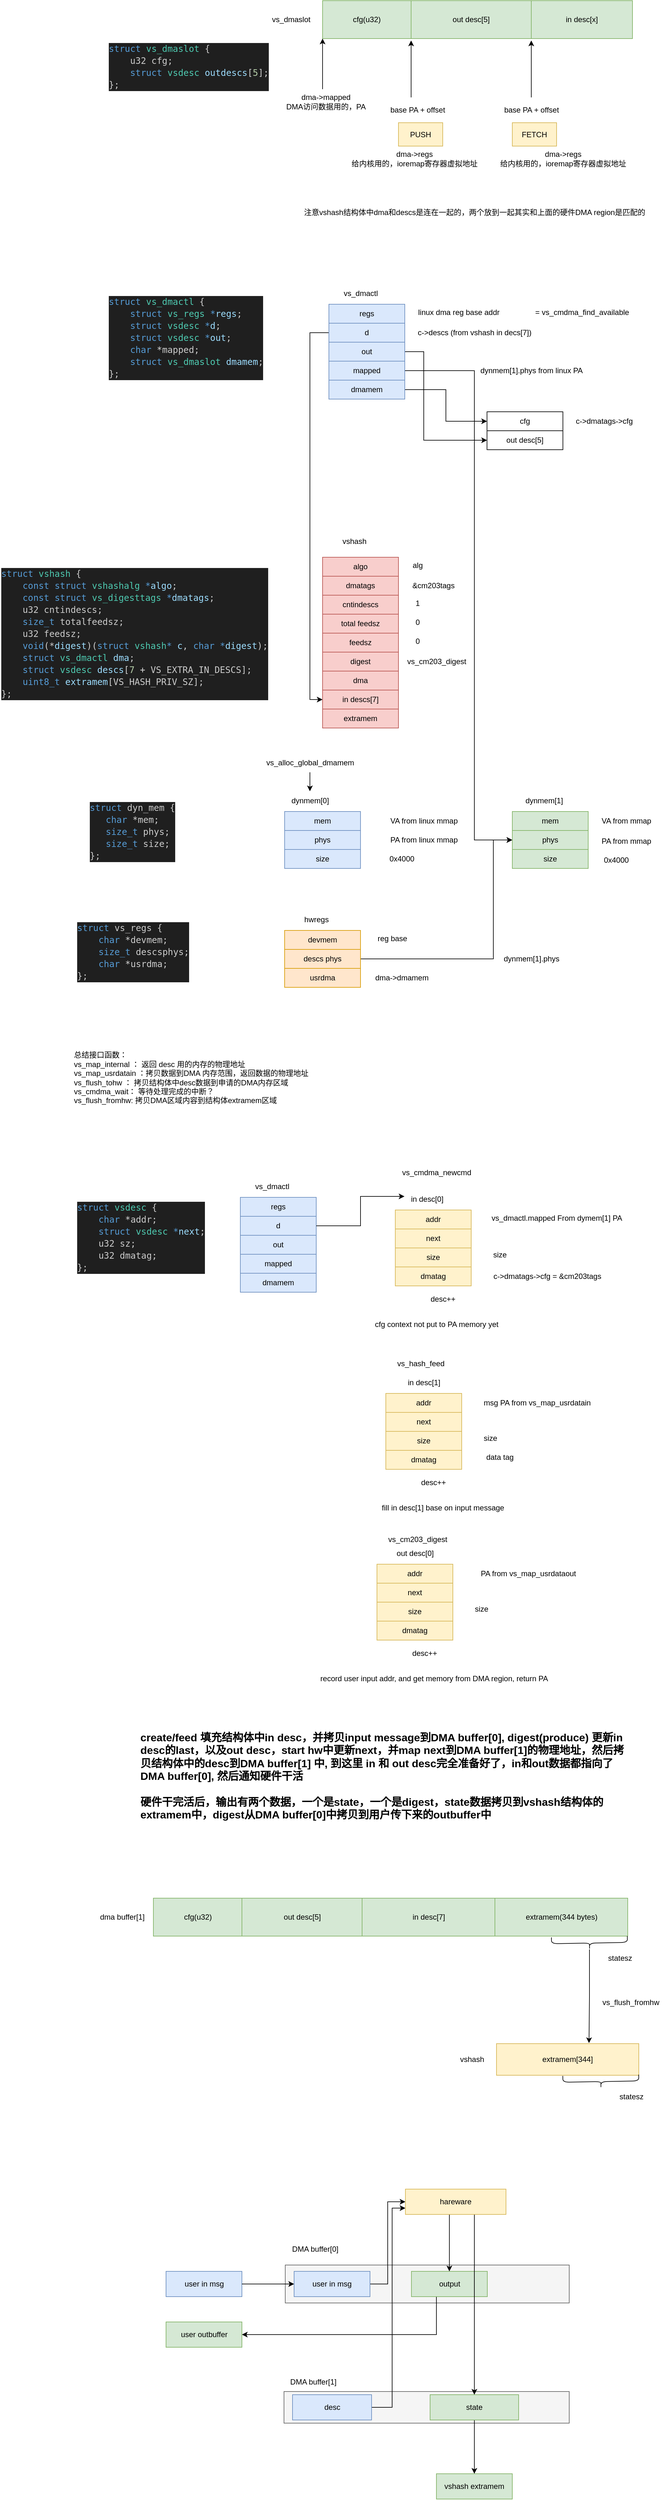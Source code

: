 <mxfile version="24.7.17" pages="2">
  <diagram name="Page-1" id="1T8nS3-H_Zj8YaDaIl3L">
    <mxGraphModel dx="2049" dy="661" grid="1" gridSize="10" guides="1" tooltips="1" connect="1" arrows="1" fold="1" page="1" pageScale="1" pageWidth="850" pageHeight="1100" math="0" shadow="0">
      <root>
        <mxCell id="0" />
        <mxCell id="1" parent="0" />
        <mxCell id="O9-vtD-8rxhe8wtmSDLd-1" value="cfg(u32)" style="rounded=0;whiteSpace=wrap;html=1;fillColor=#d5e8d4;strokeColor=#82b366;" vertex="1" parent="1">
          <mxGeometry x="220" y="260" width="140" height="60" as="geometry" />
        </mxCell>
        <mxCell id="O9-vtD-8rxhe8wtmSDLd-2" value="out desc[5]" style="rounded=0;whiteSpace=wrap;html=1;fillColor=#d5e8d4;strokeColor=#82b366;" vertex="1" parent="1">
          <mxGeometry x="360" y="260" width="190" height="60" as="geometry" />
        </mxCell>
        <mxCell id="O9-vtD-8rxhe8wtmSDLd-3" value="in desc[x]" style="rounded=0;whiteSpace=wrap;html=1;fillColor=#d5e8d4;strokeColor=#82b366;" vertex="1" parent="1">
          <mxGeometry x="550" y="260" width="160" height="60" as="geometry" />
        </mxCell>
        <mxCell id="O9-vtD-8rxhe8wtmSDLd-4" value="&lt;div style=&quot;color: #cccccc;background-color: #1f1f1f;font-family: &#39;Droid Sans Mono&#39;, &#39;monospace&#39;, monospace;font-weight: normal;font-size: 14px;line-height: 19px;white-space: pre;&quot;&gt;&lt;div&gt;&lt;span style=&quot;color: #569cd6;&quot;&gt;struct&lt;/span&gt;&lt;span style=&quot;color: #cccccc;&quot;&gt; &lt;/span&gt;&lt;span style=&quot;color: #4ec9b0;&quot;&gt;vs_dmaslot&lt;/span&gt;&lt;span style=&quot;color: #cccccc;&quot;&gt; {&lt;/span&gt;&lt;/div&gt;&lt;div&gt;&lt;span style=&quot;color: #cccccc;&quot;&gt;    u32 cfg;&lt;/span&gt;&lt;/div&gt;&lt;div&gt;&lt;span style=&quot;color: #cccccc;&quot;&gt;    &lt;/span&gt;&lt;span style=&quot;color: #569cd6;&quot;&gt;struct&lt;/span&gt;&lt;span style=&quot;color: #cccccc;&quot;&gt; &lt;/span&gt;&lt;span style=&quot;color: #4ec9b0;&quot;&gt;vsdesc&lt;/span&gt;&lt;span style=&quot;color: #cccccc;&quot;&gt; &lt;/span&gt;&lt;span style=&quot;color: #9cdcfe;&quot;&gt;outdescs&lt;/span&gt;&lt;span style=&quot;color: #cccccc;&quot;&gt;[&lt;/span&gt;&lt;span style=&quot;color: #b5cea8;&quot;&gt;5&lt;/span&gt;&lt;span style=&quot;color: #cccccc;&quot;&gt;];&lt;/span&gt;&lt;/div&gt;&lt;div&gt;&lt;span style=&quot;color: #cccccc;&quot;&gt;};&lt;/span&gt;&lt;/div&gt;&lt;/div&gt;" style="text;whiteSpace=wrap;html=1;" vertex="1" parent="1">
          <mxGeometry x="-120" y="320" width="290" height="100" as="geometry" />
        </mxCell>
        <mxCell id="O9-vtD-8rxhe8wtmSDLd-5" value="vs_dmaslot" style="text;html=1;align=center;verticalAlign=middle;resizable=0;points=[];autosize=1;strokeColor=none;fillColor=none;" vertex="1" parent="1">
          <mxGeometry x="130" y="275" width="80" height="30" as="geometry" />
        </mxCell>
        <mxCell id="O9-vtD-8rxhe8wtmSDLd-6" value="" style="endArrow=classic;html=1;rounded=0;entryX=0;entryY=1;entryDx=0;entryDy=0;" edge="1" parent="1" target="O9-vtD-8rxhe8wtmSDLd-1">
          <mxGeometry width="50" height="50" relative="1" as="geometry">
            <mxPoint x="220" y="400" as="sourcePoint" />
            <mxPoint x="270" y="390" as="targetPoint" />
          </mxGeometry>
        </mxCell>
        <mxCell id="O9-vtD-8rxhe8wtmSDLd-7" value="dma-&amp;gt;mapped&lt;div&gt;DMA访问数据用的，PA&lt;/div&gt;" style="text;html=1;align=center;verticalAlign=middle;resizable=0;points=[];autosize=1;strokeColor=none;fillColor=none;" vertex="1" parent="1">
          <mxGeometry x="150" y="400" width="150" height="40" as="geometry" />
        </mxCell>
        <mxCell id="O9-vtD-8rxhe8wtmSDLd-8" value="" style="endArrow=classic;html=1;rounded=0;entryX=0;entryY=1;entryDx=0;entryDy=0;" edge="1" parent="1">
          <mxGeometry width="50" height="50" relative="1" as="geometry">
            <mxPoint x="360" y="413" as="sourcePoint" />
            <mxPoint x="360" y="323" as="targetPoint" />
          </mxGeometry>
        </mxCell>
        <mxCell id="O9-vtD-8rxhe8wtmSDLd-9" value="" style="endArrow=classic;html=1;rounded=0;entryX=0;entryY=1;entryDx=0;entryDy=0;" edge="1" parent="1">
          <mxGeometry width="50" height="50" relative="1" as="geometry">
            <mxPoint x="550" y="413" as="sourcePoint" />
            <mxPoint x="550" y="323" as="targetPoint" />
          </mxGeometry>
        </mxCell>
        <mxCell id="O9-vtD-8rxhe8wtmSDLd-10" value="base PA + offset" style="text;html=1;align=center;verticalAlign=middle;resizable=0;points=[];autosize=1;strokeColor=none;fillColor=none;" vertex="1" parent="1">
          <mxGeometry x="315" y="418" width="110" height="30" as="geometry" />
        </mxCell>
        <mxCell id="O9-vtD-8rxhe8wtmSDLd-11" value="base PA + offset" style="text;html=1;align=center;verticalAlign=middle;resizable=0;points=[];autosize=1;strokeColor=none;fillColor=none;" vertex="1" parent="1">
          <mxGeometry x="495" y="418" width="110" height="30" as="geometry" />
        </mxCell>
        <mxCell id="O9-vtD-8rxhe8wtmSDLd-13" value="PUSH" style="rounded=0;whiteSpace=wrap;html=1;fillColor=#fff2cc;strokeColor=#d6b656;" vertex="1" parent="1">
          <mxGeometry x="340" y="453" width="70" height="37" as="geometry" />
        </mxCell>
        <mxCell id="O9-vtD-8rxhe8wtmSDLd-14" value="FETCH" style="rounded=0;whiteSpace=wrap;html=1;fillColor=#fff2cc;strokeColor=#d6b656;" vertex="1" parent="1">
          <mxGeometry x="520" y="453" width="70" height="37" as="geometry" />
        </mxCell>
        <mxCell id="O9-vtD-8rxhe8wtmSDLd-15" value="dma-&amp;gt;regs&lt;div&gt;给内核用的，ioremap寄存器虚拟地址&lt;/div&gt;" style="text;html=1;align=center;verticalAlign=middle;resizable=0;points=[];autosize=1;strokeColor=none;fillColor=none;" vertex="1" parent="1">
          <mxGeometry x="255" y="490" width="220" height="40" as="geometry" />
        </mxCell>
        <mxCell id="O9-vtD-8rxhe8wtmSDLd-18" value="dma-&amp;gt;regs&lt;div&gt;给内核用的，ioremap寄存器虚拟地址&lt;/div&gt;" style="text;html=1;align=center;verticalAlign=middle;resizable=0;points=[];autosize=1;strokeColor=none;fillColor=none;" vertex="1" parent="1">
          <mxGeometry x="490" y="490" width="220" height="40" as="geometry" />
        </mxCell>
        <mxCell id="O9-vtD-8rxhe8wtmSDLd-20" value="regs" style="rounded=0;whiteSpace=wrap;html=1;fillColor=#dae8fc;strokeColor=#6c8ebf;" vertex="1" parent="1">
          <mxGeometry x="230" y="740" width="120" height="30" as="geometry" />
        </mxCell>
        <mxCell id="O9-vtD-8rxhe8wtmSDLd-51" style="edgeStyle=orthogonalEdgeStyle;rounded=0;orthogonalLoop=1;jettySize=auto;html=1;entryX=0;entryY=0.5;entryDx=0;entryDy=0;" edge="1" parent="1" source="O9-vtD-8rxhe8wtmSDLd-21" target="O9-vtD-8rxhe8wtmSDLd-41">
          <mxGeometry relative="1" as="geometry">
            <Array as="points">
              <mxPoint x="200" y="785" />
              <mxPoint x="200" y="1365" />
            </Array>
          </mxGeometry>
        </mxCell>
        <mxCell id="O9-vtD-8rxhe8wtmSDLd-21" value="d" style="rounded=0;whiteSpace=wrap;html=1;fillColor=#dae8fc;strokeColor=#6c8ebf;" vertex="1" parent="1">
          <mxGeometry x="230" y="770" width="120" height="30" as="geometry" />
        </mxCell>
        <mxCell id="O9-vtD-8rxhe8wtmSDLd-52" style="edgeStyle=orthogonalEdgeStyle;rounded=0;orthogonalLoop=1;jettySize=auto;html=1;entryX=0;entryY=0.5;entryDx=0;entryDy=0;" edge="1" parent="1" source="O9-vtD-8rxhe8wtmSDLd-22" target="O9-vtD-8rxhe8wtmSDLd-26">
          <mxGeometry relative="1" as="geometry">
            <Array as="points">
              <mxPoint x="380" y="815" />
              <mxPoint x="380" y="955" />
            </Array>
          </mxGeometry>
        </mxCell>
        <mxCell id="O9-vtD-8rxhe8wtmSDLd-22" value="out" style="rounded=0;whiteSpace=wrap;html=1;fillColor=#dae8fc;strokeColor=#6c8ebf;" vertex="1" parent="1">
          <mxGeometry x="230" y="800" width="120" height="30" as="geometry" />
        </mxCell>
        <mxCell id="O9-vtD-8rxhe8wtmSDLd-84" style="edgeStyle=orthogonalEdgeStyle;rounded=0;orthogonalLoop=1;jettySize=auto;html=1;entryX=0;entryY=0.5;entryDx=0;entryDy=0;" edge="1" parent="1" source="O9-vtD-8rxhe8wtmSDLd-23" target="O9-vtD-8rxhe8wtmSDLd-66">
          <mxGeometry relative="1" as="geometry">
            <Array as="points">
              <mxPoint x="460" y="845" />
              <mxPoint x="460" y="1587" />
            </Array>
          </mxGeometry>
        </mxCell>
        <mxCell id="O9-vtD-8rxhe8wtmSDLd-23" value="mapped" style="rounded=0;whiteSpace=wrap;html=1;fillColor=#dae8fc;strokeColor=#6c8ebf;" vertex="1" parent="1">
          <mxGeometry x="230" y="830" width="120" height="30" as="geometry" />
        </mxCell>
        <mxCell id="O9-vtD-8rxhe8wtmSDLd-27" style="edgeStyle=orthogonalEdgeStyle;rounded=0;orthogonalLoop=1;jettySize=auto;html=1;entryX=0;entryY=0.5;entryDx=0;entryDy=0;" edge="1" parent="1" source="O9-vtD-8rxhe8wtmSDLd-24" target="O9-vtD-8rxhe8wtmSDLd-25">
          <mxGeometry relative="1" as="geometry" />
        </mxCell>
        <mxCell id="O9-vtD-8rxhe8wtmSDLd-24" value="&lt;span style=&quot;text-align: left;&quot;&gt;dmamem&lt;/span&gt;" style="rounded=0;whiteSpace=wrap;html=1;fillColor=#dae8fc;strokeColor=#6c8ebf;" vertex="1" parent="1">
          <mxGeometry x="230" y="860" width="120" height="30" as="geometry" />
        </mxCell>
        <mxCell id="O9-vtD-8rxhe8wtmSDLd-25" value="&lt;span style=&quot;text-align: left;&quot;&gt;cfg&lt;/span&gt;" style="rounded=0;whiteSpace=wrap;html=1;" vertex="1" parent="1">
          <mxGeometry x="480" y="910" width="120" height="30" as="geometry" />
        </mxCell>
        <mxCell id="O9-vtD-8rxhe8wtmSDLd-26" value="&lt;span style=&quot;text-align: left;&quot;&gt;out desc[5]&lt;/span&gt;" style="rounded=0;whiteSpace=wrap;html=1;" vertex="1" parent="1">
          <mxGeometry x="480" y="940" width="120" height="30" as="geometry" />
        </mxCell>
        <mxCell id="O9-vtD-8rxhe8wtmSDLd-28" value="&lt;div style=&quot;color: #cccccc;background-color: #1f1f1f;font-family: &#39;Droid Sans Mono&#39;, &#39;monospace&#39;, monospace;font-weight: normal;font-size: 14px;line-height: 19px;white-space: pre;&quot;&gt;&lt;div&gt;&lt;span style=&quot;color: #569cd6;&quot;&gt;struct&lt;/span&gt;&lt;span style=&quot;color: #cccccc;&quot;&gt; &lt;/span&gt;&lt;span style=&quot;color: #4ec9b0;&quot;&gt;vs_dmactl&lt;/span&gt;&lt;span style=&quot;color: #cccccc;&quot;&gt; {&lt;/span&gt;&lt;/div&gt;&lt;div&gt;&lt;span style=&quot;color: #cccccc;&quot;&gt;    &lt;/span&gt;&lt;span style=&quot;color: #569cd6;&quot;&gt;struct&lt;/span&gt;&lt;span style=&quot;color: #cccccc;&quot;&gt; &lt;/span&gt;&lt;span style=&quot;color: #4ec9b0;&quot;&gt;vs_regs&lt;/span&gt;&lt;span style=&quot;color: #cccccc;&quot;&gt; &lt;/span&gt;&lt;span style=&quot;color: #569cd6;&quot;&gt;*&lt;/span&gt;&lt;span style=&quot;color: #9cdcfe;&quot;&gt;regs&lt;/span&gt;&lt;span style=&quot;color: #cccccc;&quot;&gt;;&lt;/span&gt;&lt;/div&gt;&lt;div&gt;&lt;span style=&quot;color: #cccccc;&quot;&gt;    &lt;/span&gt;&lt;span style=&quot;color: #569cd6;&quot;&gt;struct&lt;/span&gt;&lt;span style=&quot;color: #cccccc;&quot;&gt; &lt;/span&gt;&lt;span style=&quot;color: #4ec9b0;&quot;&gt;vsdesc&lt;/span&gt;&lt;span style=&quot;color: #cccccc;&quot;&gt; &lt;/span&gt;&lt;span style=&quot;color: #569cd6;&quot;&gt;*&lt;/span&gt;&lt;span style=&quot;color: #9cdcfe;&quot;&gt;d&lt;/span&gt;&lt;span style=&quot;color: #cccccc;&quot;&gt;;&lt;/span&gt;&lt;/div&gt;&lt;div&gt;&lt;span style=&quot;color: #cccccc;&quot;&gt;    &lt;/span&gt;&lt;span style=&quot;color: #569cd6;&quot;&gt;struct&lt;/span&gt;&lt;span style=&quot;color: #cccccc;&quot;&gt; &lt;/span&gt;&lt;span style=&quot;color: #4ec9b0;&quot;&gt;vsdesc&lt;/span&gt;&lt;span style=&quot;color: #cccccc;&quot;&gt; &lt;/span&gt;&lt;span style=&quot;color: #569cd6;&quot;&gt;*&lt;/span&gt;&lt;span style=&quot;color: #9cdcfe;&quot;&gt;out&lt;/span&gt;&lt;span style=&quot;color: #cccccc;&quot;&gt;;&lt;/span&gt;&lt;/div&gt;&lt;div&gt;&lt;span style=&quot;color: #cccccc;&quot;&gt;    &lt;/span&gt;&lt;span style=&quot;color: #569cd6;&quot;&gt;char&lt;/span&gt;&lt;span style=&quot;color: #cccccc;&quot;&gt; &lt;/span&gt;&lt;span style=&quot;color: #d4d4d4;&quot;&gt;*&lt;/span&gt;&lt;span style=&quot;color: #cccccc;&quot;&gt;mapped;&lt;/span&gt;&lt;/div&gt;&lt;div&gt;&lt;span style=&quot;color: #cccccc;&quot;&gt;    &lt;/span&gt;&lt;span style=&quot;color: #569cd6;&quot;&gt;struct&lt;/span&gt;&lt;span style=&quot;color: #cccccc;&quot;&gt; &lt;/span&gt;&lt;span style=&quot;color: #4ec9b0;&quot;&gt;vs_dmaslot&lt;/span&gt;&lt;span style=&quot;color: #cccccc;&quot;&gt; &lt;/span&gt;&lt;span style=&quot;color: #9cdcfe;&quot;&gt;dmamem&lt;/span&gt;&lt;span style=&quot;color: #cccccc;&quot;&gt;;&lt;/span&gt;&lt;/div&gt;&lt;div&gt;&lt;span style=&quot;color: #cccccc;&quot;&gt;};&lt;/span&gt;&lt;/div&gt;&lt;/div&gt;" style="text;whiteSpace=wrap;html=1;" vertex="1" parent="1">
          <mxGeometry x="-120" y="720" width="280" height="160" as="geometry" />
        </mxCell>
        <mxCell id="O9-vtD-8rxhe8wtmSDLd-29" value="= vs_cmdma_find_available" style="text;html=1;align=center;verticalAlign=middle;resizable=0;points=[];autosize=1;strokeColor=none;fillColor=none;" vertex="1" parent="1">
          <mxGeometry x="545" y="738" width="170" height="30" as="geometry" />
        </mxCell>
        <mxCell id="O9-vtD-8rxhe8wtmSDLd-30" value="linux dma reg base addr" style="text;html=1;align=center;verticalAlign=middle;resizable=0;points=[];autosize=1;strokeColor=none;fillColor=none;" vertex="1" parent="1">
          <mxGeometry x="360" y="738" width="150" height="30" as="geometry" />
        </mxCell>
        <mxCell id="O9-vtD-8rxhe8wtmSDLd-31" value="&lt;div style=&quot;color: #cccccc;background-color: #1f1f1f;font-family: &#39;Droid Sans Mono&#39;, &#39;monospace&#39;, monospace;font-weight: normal;font-size: 14px;line-height: 19px;white-space: pre;&quot;&gt;&lt;div&gt;&lt;span style=&quot;color: #569cd6;&quot;&gt;struct&lt;/span&gt;&lt;span style=&quot;color: #cccccc;&quot;&gt; &lt;/span&gt;&lt;span style=&quot;color: #4ec9b0;&quot;&gt;vshash&lt;/span&gt;&lt;span style=&quot;color: #cccccc;&quot;&gt; {&lt;/span&gt;&lt;/div&gt;&lt;div&gt;&lt;span style=&quot;color: #cccccc;&quot;&gt;    &lt;/span&gt;&lt;span style=&quot;color: #569cd6;&quot;&gt;const&lt;/span&gt;&lt;span style=&quot;color: #cccccc;&quot;&gt; &lt;/span&gt;&lt;span style=&quot;color: #569cd6;&quot;&gt;struct&lt;/span&gt;&lt;span style=&quot;color: #cccccc;&quot;&gt; &lt;/span&gt;&lt;span style=&quot;color: #4ec9b0;&quot;&gt;vshashalg&lt;/span&gt;&lt;span style=&quot;color: #cccccc;&quot;&gt; &lt;/span&gt;&lt;span style=&quot;color: #569cd6;&quot;&gt;*&lt;/span&gt;&lt;span style=&quot;color: #9cdcfe;&quot;&gt;algo&lt;/span&gt;&lt;span style=&quot;color: #cccccc;&quot;&gt;;&lt;/span&gt;&lt;/div&gt;&lt;div&gt;&lt;span style=&quot;color: #cccccc;&quot;&gt;    &lt;/span&gt;&lt;span style=&quot;color: #569cd6;&quot;&gt;const&lt;/span&gt;&lt;span style=&quot;color: #cccccc;&quot;&gt; &lt;/span&gt;&lt;span style=&quot;color: #569cd6;&quot;&gt;struct&lt;/span&gt;&lt;span style=&quot;color: #cccccc;&quot;&gt; &lt;/span&gt;&lt;span style=&quot;color: #4ec9b0;&quot;&gt;vs_digesttags&lt;/span&gt;&lt;span style=&quot;color: #cccccc;&quot;&gt; &lt;/span&gt;&lt;span style=&quot;color: #569cd6;&quot;&gt;*&lt;/span&gt;&lt;span style=&quot;color: #9cdcfe;&quot;&gt;dmatags&lt;/span&gt;&lt;span style=&quot;color: #cccccc;&quot;&gt;;&lt;/span&gt;&lt;/div&gt;&lt;div&gt;&lt;span style=&quot;color: #cccccc;&quot;&gt;    u32 cntindescs;&lt;/span&gt;&lt;/div&gt;&lt;div&gt;&lt;span style=&quot;color: #cccccc;&quot;&gt;    &lt;/span&gt;&lt;span style=&quot;color: #569cd6;&quot;&gt;size_t&lt;/span&gt;&lt;span style=&quot;color: #cccccc;&quot;&gt; totalfeedsz;&lt;/span&gt;&lt;/div&gt;&lt;div&gt;&lt;span style=&quot;color: #cccccc;&quot;&gt;    u32 feedsz;&lt;/span&gt;&lt;/div&gt;&lt;div&gt;&lt;span style=&quot;color: #cccccc;&quot;&gt;    &lt;/span&gt;&lt;span style=&quot;color: #569cd6;&quot;&gt;void&lt;/span&gt;&lt;span style=&quot;color: #cccccc;&quot;&gt;(*&lt;/span&gt;&lt;span style=&quot;color: #9cdcfe;&quot;&gt;digest&lt;/span&gt;&lt;span style=&quot;color: #cccccc;&quot;&gt;)(&lt;/span&gt;&lt;span style=&quot;color: #569cd6;&quot;&gt;struct&lt;/span&gt;&lt;span style=&quot;color: #cccccc;&quot;&gt; &lt;/span&gt;&lt;span style=&quot;color: #4ec9b0;&quot;&gt;vshash&lt;/span&gt;&lt;span style=&quot;color: #569cd6;&quot;&gt;*&lt;/span&gt;&lt;span style=&quot;color: #cccccc;&quot;&gt; &lt;/span&gt;&lt;span style=&quot;color: #9cdcfe;&quot;&gt;c&lt;/span&gt;&lt;span style=&quot;color: #cccccc;&quot;&gt;, &lt;/span&gt;&lt;span style=&quot;color: #569cd6;&quot;&gt;char&lt;/span&gt;&lt;span style=&quot;color: #cccccc;&quot;&gt; &lt;/span&gt;&lt;span style=&quot;color: #569cd6;&quot;&gt;*&lt;/span&gt;&lt;span style=&quot;color: #9cdcfe;&quot;&gt;digest&lt;/span&gt;&lt;span style=&quot;color: #cccccc;&quot;&gt;);&lt;/span&gt;&lt;/div&gt;&lt;div&gt;&lt;span style=&quot;color: #cccccc;&quot;&gt;    &lt;/span&gt;&lt;span style=&quot;color: #569cd6;&quot;&gt;struct&lt;/span&gt;&lt;span style=&quot;color: #cccccc;&quot;&gt; &lt;/span&gt;&lt;span style=&quot;color: #4ec9b0;&quot;&gt;vs_dmactl&lt;/span&gt;&lt;span style=&quot;color: #cccccc;&quot;&gt; &lt;/span&gt;&lt;span style=&quot;color: #9cdcfe;&quot;&gt;dma&lt;/span&gt;&lt;span style=&quot;color: #cccccc;&quot;&gt;;&lt;/span&gt;&lt;/div&gt;&lt;div&gt;&lt;span style=&quot;color: #cccccc;&quot;&gt;    &lt;/span&gt;&lt;span style=&quot;color: #569cd6;&quot;&gt;struct&lt;/span&gt;&lt;span style=&quot;color: #cccccc;&quot;&gt; &lt;/span&gt;&lt;span style=&quot;color: #4ec9b0;&quot;&gt;vsdesc&lt;/span&gt;&lt;span style=&quot;color: #cccccc;&quot;&gt; &lt;/span&gt;&lt;span style=&quot;color: #9cdcfe;&quot;&gt;descs&lt;/span&gt;&lt;span style=&quot;color: #cccccc;&quot;&gt;[&lt;/span&gt;&lt;span style=&quot;color: #b5cea8;&quot;&gt;7&lt;/span&gt;&lt;span style=&quot;color: #cccccc;&quot;&gt; &lt;/span&gt;&lt;span style=&quot;color: #d4d4d4;&quot;&gt;+&lt;/span&gt;&lt;span style=&quot;color: #cccccc;&quot;&gt; VS_EXTRA_IN_DESCS];&lt;/span&gt;&lt;/div&gt;&lt;div&gt;&lt;span style=&quot;color: #cccccc;&quot;&gt;    &lt;/span&gt;&lt;span style=&quot;color: #569cd6;&quot;&gt;uint8_t&lt;/span&gt;&lt;span style=&quot;color: #cccccc;&quot;&gt; &lt;/span&gt;&lt;span style=&quot;color: #9cdcfe;&quot;&gt;extramem&lt;/span&gt;&lt;span style=&quot;color: #cccccc;&quot;&gt;[VS_HASH_PRIV_SZ];&lt;/span&gt;&lt;/div&gt;&lt;div&gt;&lt;span style=&quot;color: #cccccc;&quot;&gt;};&lt;/span&gt;&lt;/div&gt;&lt;/div&gt;" style="text;whiteSpace=wrap;html=1;" vertex="1" parent="1">
          <mxGeometry x="-290" y="1150" width="450" height="230" as="geometry" />
        </mxCell>
        <mxCell id="O9-vtD-8rxhe8wtmSDLd-32" value="vs_dmactl" style="text;html=1;align=center;verticalAlign=middle;resizable=0;points=[];autosize=1;strokeColor=none;fillColor=none;" vertex="1" parent="1">
          <mxGeometry x="240" y="708" width="80" height="30" as="geometry" />
        </mxCell>
        <mxCell id="O9-vtD-8rxhe8wtmSDLd-33" value="algo" style="rounded=0;whiteSpace=wrap;html=1;fillColor=#f8cecc;strokeColor=#b85450;" vertex="1" parent="1">
          <mxGeometry x="220" y="1140" width="120" height="30" as="geometry" />
        </mxCell>
        <mxCell id="O9-vtD-8rxhe8wtmSDLd-34" value="dmatags" style="rounded=0;whiteSpace=wrap;html=1;fillColor=#f8cecc;strokeColor=#b85450;" vertex="1" parent="1">
          <mxGeometry x="220" y="1170" width="120" height="30" as="geometry" />
        </mxCell>
        <mxCell id="O9-vtD-8rxhe8wtmSDLd-35" value="cntindescs" style="rounded=0;whiteSpace=wrap;html=1;fillColor=#f8cecc;strokeColor=#b85450;" vertex="1" parent="1">
          <mxGeometry x="220" y="1200" width="120" height="30" as="geometry" />
        </mxCell>
        <mxCell id="O9-vtD-8rxhe8wtmSDLd-36" value="total feedsz" style="rounded=0;whiteSpace=wrap;html=1;fillColor=#f8cecc;strokeColor=#b85450;" vertex="1" parent="1">
          <mxGeometry x="220" y="1230" width="120" height="30" as="geometry" />
        </mxCell>
        <mxCell id="O9-vtD-8rxhe8wtmSDLd-37" value="&lt;span style=&quot;text-align: left;&quot;&gt;feedsz&lt;/span&gt;" style="rounded=0;whiteSpace=wrap;html=1;fillColor=#f8cecc;strokeColor=#b85450;" vertex="1" parent="1">
          <mxGeometry x="220" y="1260" width="120" height="30" as="geometry" />
        </mxCell>
        <mxCell id="O9-vtD-8rxhe8wtmSDLd-38" value="vshash" style="text;html=1;align=center;verticalAlign=middle;resizable=0;points=[];autosize=1;strokeColor=none;fillColor=none;" vertex="1" parent="1">
          <mxGeometry x="240" y="1100" width="60" height="30" as="geometry" />
        </mxCell>
        <mxCell id="O9-vtD-8rxhe8wtmSDLd-39" value="&lt;span style=&quot;text-align: left;&quot;&gt;digest&lt;/span&gt;" style="rounded=0;whiteSpace=wrap;html=1;fillColor=#f8cecc;strokeColor=#b85450;" vertex="1" parent="1">
          <mxGeometry x="220" y="1290" width="120" height="30" as="geometry" />
        </mxCell>
        <mxCell id="O9-vtD-8rxhe8wtmSDLd-40" value="&lt;span style=&quot;text-align: left;&quot;&gt;dma&lt;/span&gt;" style="rounded=0;whiteSpace=wrap;html=1;fillColor=#f8cecc;strokeColor=#b85450;" vertex="1" parent="1">
          <mxGeometry x="220" y="1320" width="120" height="30" as="geometry" />
        </mxCell>
        <mxCell id="O9-vtD-8rxhe8wtmSDLd-41" value="&lt;span style=&quot;text-align: left;&quot;&gt;in descs[7]&lt;/span&gt;" style="rounded=0;whiteSpace=wrap;html=1;fillColor=#f8cecc;strokeColor=#b85450;" vertex="1" parent="1">
          <mxGeometry x="220" y="1350" width="120" height="30" as="geometry" />
        </mxCell>
        <mxCell id="O9-vtD-8rxhe8wtmSDLd-42" value="&lt;span style=&quot;text-align: left;&quot;&gt;extramem&lt;/span&gt;" style="rounded=0;whiteSpace=wrap;html=1;fillColor=#f8cecc;strokeColor=#b85450;" vertex="1" parent="1">
          <mxGeometry x="220" y="1380" width="120" height="30" as="geometry" />
        </mxCell>
        <mxCell id="O9-vtD-8rxhe8wtmSDLd-43" value="&amp;amp;cm203tags" style="text;html=1;align=center;verticalAlign=middle;resizable=0;points=[];autosize=1;strokeColor=none;fillColor=none;" vertex="1" parent="1">
          <mxGeometry x="350" y="1170" width="90" height="30" as="geometry" />
        </mxCell>
        <mxCell id="O9-vtD-8rxhe8wtmSDLd-44" value="alg" style="text;html=1;align=center;verticalAlign=middle;resizable=0;points=[];autosize=1;strokeColor=none;fillColor=none;" vertex="1" parent="1">
          <mxGeometry x="350" y="1138" width="40" height="30" as="geometry" />
        </mxCell>
        <mxCell id="O9-vtD-8rxhe8wtmSDLd-45" value="vs_cm203_digest" style="text;html=1;align=center;verticalAlign=middle;resizable=0;points=[];autosize=1;strokeColor=none;fillColor=none;" vertex="1" parent="1">
          <mxGeometry x="340" y="1290" width="120" height="30" as="geometry" />
        </mxCell>
        <mxCell id="O9-vtD-8rxhe8wtmSDLd-46" value="1" style="text;html=1;align=center;verticalAlign=middle;resizable=0;points=[];autosize=1;strokeColor=none;fillColor=none;" vertex="1" parent="1">
          <mxGeometry x="355" y="1198" width="30" height="30" as="geometry" />
        </mxCell>
        <mxCell id="O9-vtD-8rxhe8wtmSDLd-47" value="0" style="text;html=1;align=center;verticalAlign=middle;resizable=0;points=[];autosize=1;strokeColor=none;fillColor=none;" vertex="1" parent="1">
          <mxGeometry x="355" y="1228" width="30" height="30" as="geometry" />
        </mxCell>
        <mxCell id="O9-vtD-8rxhe8wtmSDLd-48" value="0" style="text;html=1;align=center;verticalAlign=middle;resizable=0;points=[];autosize=1;strokeColor=none;fillColor=none;" vertex="1" parent="1">
          <mxGeometry x="355" y="1258" width="30" height="30" as="geometry" />
        </mxCell>
        <mxCell id="O9-vtD-8rxhe8wtmSDLd-49" value="c-&amp;gt;dmatags-&amp;gt;cfg" style="text;html=1;align=center;verticalAlign=middle;resizable=0;points=[];autosize=1;strokeColor=none;fillColor=none;" vertex="1" parent="1">
          <mxGeometry x="610" y="910" width="110" height="30" as="geometry" />
        </mxCell>
        <mxCell id="O9-vtD-8rxhe8wtmSDLd-50" value="c-&amp;gt;descs (from vshash in decs[7])" style="text;html=1;align=center;verticalAlign=middle;resizable=0;points=[];autosize=1;strokeColor=none;fillColor=none;" vertex="1" parent="1">
          <mxGeometry x="360" y="770" width="200" height="30" as="geometry" />
        </mxCell>
        <mxCell id="O9-vtD-8rxhe8wtmSDLd-53" value="dynmem[1].phys from linux PA" style="text;html=1;align=center;verticalAlign=middle;resizable=0;points=[];autosize=1;strokeColor=none;fillColor=none;" vertex="1" parent="1">
          <mxGeometry x="455" y="830" width="190" height="30" as="geometry" />
        </mxCell>
        <mxCell id="O9-vtD-8rxhe8wtmSDLd-54" value="&lt;div style=&quot;color: #cccccc;background-color: #1f1f1f;font-family: &#39;Droid Sans Mono&#39;, &#39;monospace&#39;, monospace;font-weight: normal;font-size: 14px;line-height: 19px;white-space: pre;&quot;&gt;&lt;div&gt;&lt;span style=&quot;color: #569cd6;&quot;&gt;struct&lt;/span&gt;&lt;span style=&quot;color: #cccccc;&quot;&gt; vs_regs {&lt;/span&gt;&lt;/div&gt;&lt;div&gt;&lt;span style=&quot;color: #cccccc;&quot;&gt;    &lt;/span&gt;&lt;span style=&quot;color: #569cd6;&quot;&gt;char&lt;/span&gt;&lt;span style=&quot;color: #cccccc;&quot;&gt; &lt;/span&gt;&lt;span style=&quot;color: #d4d4d4;&quot;&gt;*&lt;/span&gt;&lt;span style=&quot;color: #cccccc;&quot;&gt;devmem;&lt;/span&gt;&lt;/div&gt;&lt;div&gt;&lt;span style=&quot;color: #cccccc;&quot;&gt;    &lt;/span&gt;&lt;span style=&quot;color: #569cd6;&quot;&gt;size_t&lt;/span&gt;&lt;span style=&quot;color: #cccccc;&quot;&gt; descsphys;&lt;/span&gt;&lt;/div&gt;&lt;div&gt;&lt;span style=&quot;color: #cccccc;&quot;&gt;    &lt;/span&gt;&lt;span style=&quot;color: #569cd6;&quot;&gt;char&lt;/span&gt;&lt;span style=&quot;color: #cccccc;&quot;&gt; &lt;/span&gt;&lt;span style=&quot;color: #d4d4d4;&quot;&gt;*&lt;/span&gt;&lt;span style=&quot;color: #cccccc;&quot;&gt;usrdma;&lt;/span&gt;&lt;/div&gt;&lt;div&gt;&lt;span style=&quot;color: #cccccc;&quot;&gt;};&lt;/span&gt;&lt;/div&gt;&lt;/div&gt;" style="text;whiteSpace=wrap;html=1;" vertex="1" parent="1">
          <mxGeometry x="-170" y="1710" width="210" height="120" as="geometry" />
        </mxCell>
        <mxCell id="O9-vtD-8rxhe8wtmSDLd-55" value="&lt;div style=&quot;color: #cccccc;background-color: #1f1f1f;font-family: &#39;Droid Sans Mono&#39;, &#39;monospace&#39;, monospace;font-weight: normal;font-size: 14px;line-height: 19px;white-space: pre;&quot;&gt;&lt;div&gt;&lt;span style=&quot;color: #569cd6;&quot;&gt;struct&lt;/span&gt;&lt;span style=&quot;color: #cccccc;&quot;&gt; dyn_mem {&lt;/span&gt;&lt;/div&gt;&lt;div&gt;&lt;span style=&quot;color: #cccccc;&quot;&gt;   &lt;/span&gt;&lt;span style=&quot;color: #569cd6;&quot;&gt;char&lt;/span&gt;&lt;span style=&quot;color: #cccccc;&quot;&gt; &lt;/span&gt;&lt;span style=&quot;color: #d4d4d4;&quot;&gt;*&lt;/span&gt;&lt;span style=&quot;color: #cccccc;&quot;&gt;mem;&lt;/span&gt;&lt;/div&gt;&lt;div&gt;&lt;span style=&quot;color: #cccccc;&quot;&gt;   &lt;/span&gt;&lt;span style=&quot;color: #569cd6;&quot;&gt;size_t&lt;/span&gt;&lt;span style=&quot;color: #cccccc;&quot;&gt; phys;&lt;/span&gt;&lt;/div&gt;&lt;div&gt;&lt;span style=&quot;color: #cccccc;&quot;&gt;   &lt;/span&gt;&lt;span style=&quot;color: #569cd6;&quot;&gt;size_t&lt;/span&gt;&lt;span style=&quot;color: #cccccc;&quot;&gt; size;&lt;/span&gt;&lt;/div&gt;&lt;div&gt;&lt;span style=&quot;color: #cccccc;&quot;&gt;};&lt;/span&gt;&lt;/div&gt;&lt;/div&gt;" style="text;whiteSpace=wrap;html=1;" vertex="1" parent="1">
          <mxGeometry x="-150" y="1520" width="170" height="120" as="geometry" />
        </mxCell>
        <mxCell id="O9-vtD-8rxhe8wtmSDLd-56" value="mem" style="rounded=0;whiteSpace=wrap;html=1;fillColor=#dae8fc;strokeColor=#6c8ebf;" vertex="1" parent="1">
          <mxGeometry x="160" y="1542" width="120" height="30" as="geometry" />
        </mxCell>
        <mxCell id="O9-vtD-8rxhe8wtmSDLd-57" value="phys" style="rounded=0;whiteSpace=wrap;html=1;fillColor=#dae8fc;strokeColor=#6c8ebf;" vertex="1" parent="1">
          <mxGeometry x="160" y="1572" width="120" height="30" as="geometry" />
        </mxCell>
        <mxCell id="O9-vtD-8rxhe8wtmSDLd-58" value="size" style="rounded=0;whiteSpace=wrap;html=1;fillColor=#dae8fc;strokeColor=#6c8ebf;" vertex="1" parent="1">
          <mxGeometry x="160" y="1602" width="120" height="30" as="geometry" />
        </mxCell>
        <mxCell id="O9-vtD-8rxhe8wtmSDLd-63" value="dynmem[0]" style="text;html=1;align=center;verticalAlign=middle;resizable=0;points=[];autosize=1;strokeColor=none;fillColor=none;" vertex="1" parent="1">
          <mxGeometry x="160" y="1510" width="80" height="30" as="geometry" />
        </mxCell>
        <mxCell id="O9-vtD-8rxhe8wtmSDLd-64" value="dynmem[1]" style="text;html=1;align=center;verticalAlign=middle;resizable=0;points=[];autosize=1;strokeColor=none;fillColor=none;" vertex="1" parent="1">
          <mxGeometry x="530" y="1510" width="80" height="30" as="geometry" />
        </mxCell>
        <mxCell id="O9-vtD-8rxhe8wtmSDLd-65" value="mem" style="rounded=0;whiteSpace=wrap;html=1;fillColor=#d5e8d4;strokeColor=#82b366;" vertex="1" parent="1">
          <mxGeometry x="520" y="1542" width="120" height="30" as="geometry" />
        </mxCell>
        <mxCell id="O9-vtD-8rxhe8wtmSDLd-66" value="phys" style="rounded=0;whiteSpace=wrap;html=1;fillColor=#d5e8d4;strokeColor=#82b366;" vertex="1" parent="1">
          <mxGeometry x="520" y="1572" width="120" height="30" as="geometry" />
        </mxCell>
        <mxCell id="O9-vtD-8rxhe8wtmSDLd-67" value="size" style="rounded=0;whiteSpace=wrap;html=1;fillColor=#d5e8d4;strokeColor=#82b366;" vertex="1" parent="1">
          <mxGeometry x="520" y="1602" width="120" height="30" as="geometry" />
        </mxCell>
        <mxCell id="O9-vtD-8rxhe8wtmSDLd-68" value="0x4000" style="text;html=1;align=center;verticalAlign=middle;resizable=0;points=[];autosize=1;strokeColor=none;fillColor=none;" vertex="1" parent="1">
          <mxGeometry x="315" y="1602" width="60" height="30" as="geometry" />
        </mxCell>
        <mxCell id="O9-vtD-8rxhe8wtmSDLd-69" value="VA from linux mmap" style="text;html=1;align=center;verticalAlign=middle;resizable=0;points=[];autosize=1;strokeColor=none;fillColor=none;" vertex="1" parent="1">
          <mxGeometry x="315" y="1542" width="130" height="30" as="geometry" />
        </mxCell>
        <mxCell id="O9-vtD-8rxhe8wtmSDLd-70" value="PA from linux mmap" style="text;html=1;align=center;verticalAlign=middle;resizable=0;points=[];autosize=1;strokeColor=none;fillColor=none;" vertex="1" parent="1">
          <mxGeometry x="315" y="1572" width="130" height="30" as="geometry" />
        </mxCell>
        <mxCell id="O9-vtD-8rxhe8wtmSDLd-71" value="0x4000" style="text;html=1;align=center;verticalAlign=middle;resizable=0;points=[];autosize=1;strokeColor=none;fillColor=none;" vertex="1" parent="1">
          <mxGeometry x="654" y="1604" width="60" height="30" as="geometry" />
        </mxCell>
        <mxCell id="O9-vtD-8rxhe8wtmSDLd-72" value="VA from mmap" style="text;html=1;align=center;verticalAlign=middle;resizable=0;points=[];autosize=1;strokeColor=none;fillColor=none;" vertex="1" parent="1">
          <mxGeometry x="650" y="1542" width="100" height="30" as="geometry" />
        </mxCell>
        <mxCell id="O9-vtD-8rxhe8wtmSDLd-73" value="PA from mmap" style="text;html=1;align=center;verticalAlign=middle;resizable=0;points=[];autosize=1;strokeColor=none;fillColor=none;" vertex="1" parent="1">
          <mxGeometry x="650" y="1574" width="100" height="30" as="geometry" />
        </mxCell>
        <mxCell id="O9-vtD-8rxhe8wtmSDLd-75" style="edgeStyle=orthogonalEdgeStyle;rounded=0;orthogonalLoop=1;jettySize=auto;html=1;" edge="1" parent="1" source="O9-vtD-8rxhe8wtmSDLd-74" target="O9-vtD-8rxhe8wtmSDLd-63">
          <mxGeometry relative="1" as="geometry" />
        </mxCell>
        <mxCell id="O9-vtD-8rxhe8wtmSDLd-74" value="vs_alloc_global_dmamem" style="text;html=1;align=center;verticalAlign=middle;resizable=0;points=[];autosize=1;strokeColor=none;fillColor=none;" vertex="1" parent="1">
          <mxGeometry x="120" y="1450" width="160" height="30" as="geometry" />
        </mxCell>
        <mxCell id="O9-vtD-8rxhe8wtmSDLd-76" value="devmem" style="rounded=0;whiteSpace=wrap;html=1;fillColor=#ffe6cc;strokeColor=#d79b00;" vertex="1" parent="1">
          <mxGeometry x="160" y="1730" width="120" height="30" as="geometry" />
        </mxCell>
        <mxCell id="O9-vtD-8rxhe8wtmSDLd-82" style="edgeStyle=orthogonalEdgeStyle;rounded=0;orthogonalLoop=1;jettySize=auto;html=1;entryX=0;entryY=0.5;entryDx=0;entryDy=0;" edge="1" parent="1" source="O9-vtD-8rxhe8wtmSDLd-77" target="O9-vtD-8rxhe8wtmSDLd-66">
          <mxGeometry relative="1" as="geometry">
            <Array as="points">
              <mxPoint x="490" y="1775" />
              <mxPoint x="490" y="1587" />
            </Array>
          </mxGeometry>
        </mxCell>
        <mxCell id="O9-vtD-8rxhe8wtmSDLd-77" value="descs phys" style="rounded=0;whiteSpace=wrap;html=1;fillColor=#ffe6cc;strokeColor=#d79b00;" vertex="1" parent="1">
          <mxGeometry x="160" y="1760" width="120" height="30" as="geometry" />
        </mxCell>
        <mxCell id="O9-vtD-8rxhe8wtmSDLd-78" value="usrdma" style="rounded=0;whiteSpace=wrap;html=1;fillColor=#ffe6cc;strokeColor=#d79b00;" vertex="1" parent="1">
          <mxGeometry x="160" y="1790" width="120" height="30" as="geometry" />
        </mxCell>
        <mxCell id="O9-vtD-8rxhe8wtmSDLd-79" value="reg base" style="text;html=1;align=center;verticalAlign=middle;resizable=0;points=[];autosize=1;strokeColor=none;fillColor=none;" vertex="1" parent="1">
          <mxGeometry x="295" y="1728" width="70" height="30" as="geometry" />
        </mxCell>
        <mxCell id="O9-vtD-8rxhe8wtmSDLd-80" value="hwregs" style="text;html=1;align=center;verticalAlign=middle;resizable=0;points=[];autosize=1;strokeColor=none;fillColor=none;" vertex="1" parent="1">
          <mxGeometry x="180" y="1698" width="60" height="30" as="geometry" />
        </mxCell>
        <mxCell id="O9-vtD-8rxhe8wtmSDLd-81" value="dynmem[1].phys" style="text;html=1;align=center;verticalAlign=middle;resizable=0;points=[];autosize=1;strokeColor=none;fillColor=none;" vertex="1" parent="1">
          <mxGeometry x="495" y="1760" width="110" height="30" as="geometry" />
        </mxCell>
        <mxCell id="O9-vtD-8rxhe8wtmSDLd-83" value="dma-&amp;gt;dmamem" style="text;html=1;align=center;verticalAlign=middle;resizable=0;points=[];autosize=1;strokeColor=none;fillColor=none;" vertex="1" parent="1">
          <mxGeometry x="290" y="1790" width="110" height="30" as="geometry" />
        </mxCell>
        <mxCell id="O9-vtD-8rxhe8wtmSDLd-85" value="总结接口函数：&lt;div&gt;vs_map_internal ： 返回 desc 用的内存的物理地址&lt;br&gt;&lt;/div&gt;&lt;div&gt;vs_map_usrdatain ：拷贝数据到DMA 内存范围，返回数据的物理地址&lt;br&gt;&lt;/div&gt;&lt;div&gt;vs_flush_tohw ： 拷贝结构体中desc数据到申请的DMA内存区域&lt;br&gt;&lt;/div&gt;&lt;div&gt;vs_cmdma_wait： 等待处理完成的中断？&lt;br&gt;&lt;/div&gt;&lt;div&gt;vs_flush_fromhw: 拷贝DMA区域内容到结构体extramem区域&lt;br&gt;&lt;/div&gt;" style="text;html=1;align=left;verticalAlign=middle;resizable=0;points=[];autosize=1;strokeColor=none;fillColor=none;" vertex="1" parent="1">
          <mxGeometry x="-175" y="1913" width="390" height="100" as="geometry" />
        </mxCell>
        <mxCell id="O9-vtD-8rxhe8wtmSDLd-86" value="regs" style="rounded=0;whiteSpace=wrap;html=1;fillColor=#dae8fc;strokeColor=#6c8ebf;" vertex="1" parent="1">
          <mxGeometry x="90" y="2152" width="120" height="30" as="geometry" />
        </mxCell>
        <mxCell id="O9-vtD-8rxhe8wtmSDLd-87" value="d" style="rounded=0;whiteSpace=wrap;html=1;fillColor=#dae8fc;strokeColor=#6c8ebf;" vertex="1" parent="1">
          <mxGeometry x="90" y="2182" width="120" height="30" as="geometry" />
        </mxCell>
        <mxCell id="O9-vtD-8rxhe8wtmSDLd-88" value="out" style="rounded=0;whiteSpace=wrap;html=1;fillColor=#dae8fc;strokeColor=#6c8ebf;" vertex="1" parent="1">
          <mxGeometry x="90" y="2212" width="120" height="30" as="geometry" />
        </mxCell>
        <mxCell id="O9-vtD-8rxhe8wtmSDLd-89" value="mapped" style="rounded=0;whiteSpace=wrap;html=1;fillColor=#dae8fc;strokeColor=#6c8ebf;" vertex="1" parent="1">
          <mxGeometry x="90" y="2242" width="120" height="30" as="geometry" />
        </mxCell>
        <mxCell id="O9-vtD-8rxhe8wtmSDLd-90" value="&lt;span style=&quot;text-align: left;&quot;&gt;dmamem&lt;/span&gt;" style="rounded=0;whiteSpace=wrap;html=1;fillColor=#dae8fc;strokeColor=#6c8ebf;" vertex="1" parent="1">
          <mxGeometry x="90" y="2272" width="120" height="30" as="geometry" />
        </mxCell>
        <mxCell id="O9-vtD-8rxhe8wtmSDLd-91" value="vs_dmactl" style="text;html=1;align=center;verticalAlign=middle;resizable=0;points=[];autosize=1;strokeColor=none;fillColor=none;" vertex="1" parent="1">
          <mxGeometry x="100" y="2120" width="80" height="30" as="geometry" />
        </mxCell>
        <mxCell id="O9-vtD-8rxhe8wtmSDLd-92" value="&lt;div style=&quot;color: #cccccc;background-color: #1f1f1f;font-family: &#39;Droid Sans Mono&#39;, &#39;monospace&#39;, monospace;font-weight: normal;font-size: 14px;line-height: 19px;white-space: pre;&quot;&gt;&lt;div&gt;&lt;span style=&quot;color: #569cd6;&quot;&gt;struct&lt;/span&gt;&lt;span style=&quot;color: #cccccc;&quot;&gt; &lt;/span&gt;&lt;span style=&quot;color: #4ec9b0;&quot;&gt;vsdesc&lt;/span&gt;&lt;span style=&quot;color: #cccccc;&quot;&gt; {&lt;/span&gt;&lt;/div&gt;&lt;div&gt;&lt;span style=&quot;color: #cccccc;&quot;&gt;    &lt;/span&gt;&lt;span style=&quot;color: #569cd6;&quot;&gt;char&lt;/span&gt;&lt;span style=&quot;color: #cccccc;&quot;&gt; &lt;/span&gt;&lt;span style=&quot;color: #d4d4d4;&quot;&gt;*&lt;/span&gt;&lt;span style=&quot;color: #cccccc;&quot;&gt;addr;&lt;/span&gt;&lt;/div&gt;&lt;div&gt;&lt;span style=&quot;color: #cccccc;&quot;&gt;    &lt;/span&gt;&lt;span style=&quot;color: #569cd6;&quot;&gt;struct&lt;/span&gt;&lt;span style=&quot;color: #cccccc;&quot;&gt; &lt;/span&gt;&lt;span style=&quot;color: #4ec9b0;&quot;&gt;vsdesc&lt;/span&gt;&lt;span style=&quot;color: #cccccc;&quot;&gt; &lt;/span&gt;&lt;span style=&quot;color: #569cd6;&quot;&gt;*&lt;/span&gt;&lt;span style=&quot;color: #9cdcfe;&quot;&gt;next&lt;/span&gt;&lt;span style=&quot;color: #cccccc;&quot;&gt;;&lt;/span&gt;&lt;/div&gt;&lt;div&gt;&lt;span style=&quot;color: #cccccc;&quot;&gt;    u32 sz;&lt;/span&gt;&lt;/div&gt;&lt;div&gt;&lt;span style=&quot;color: #cccccc;&quot;&gt;    u32 dmatag;&lt;/span&gt;&lt;/div&gt;&lt;div&gt;&lt;span style=&quot;color: #cccccc;&quot;&gt;};&lt;/span&gt;&lt;/div&gt;&lt;/div&gt;" style="text;whiteSpace=wrap;html=1;" vertex="1" parent="1">
          <mxGeometry x="-170" y="2152" width="240" height="140" as="geometry" />
        </mxCell>
        <mxCell id="O9-vtD-8rxhe8wtmSDLd-93" value="addr" style="rounded=0;whiteSpace=wrap;html=1;fillColor=#fff2cc;strokeColor=#d6b656;" vertex="1" parent="1">
          <mxGeometry x="335" y="2172" width="120" height="30" as="geometry" />
        </mxCell>
        <mxCell id="O9-vtD-8rxhe8wtmSDLd-94" value="next" style="rounded=0;whiteSpace=wrap;html=1;fillColor=#fff2cc;strokeColor=#d6b656;" vertex="1" parent="1">
          <mxGeometry x="335" y="2202" width="120" height="30" as="geometry" />
        </mxCell>
        <mxCell id="O9-vtD-8rxhe8wtmSDLd-95" value="size" style="rounded=0;whiteSpace=wrap;html=1;fillColor=#fff2cc;strokeColor=#d6b656;" vertex="1" parent="1">
          <mxGeometry x="335" y="2232" width="120" height="30" as="geometry" />
        </mxCell>
        <mxCell id="O9-vtD-8rxhe8wtmSDLd-96" value="dmatag" style="rounded=0;whiteSpace=wrap;html=1;fillColor=#fff2cc;strokeColor=#d6b656;" vertex="1" parent="1">
          <mxGeometry x="335" y="2262" width="120" height="30" as="geometry" />
        </mxCell>
        <mxCell id="O9-vtD-8rxhe8wtmSDLd-97" value="in desc[0]" style="text;html=1;align=center;verticalAlign=middle;resizable=0;points=[];autosize=1;strokeColor=none;fillColor=none;" vertex="1" parent="1">
          <mxGeometry x="350" y="2140" width="70" height="30" as="geometry" />
        </mxCell>
        <mxCell id="O9-vtD-8rxhe8wtmSDLd-98" style="edgeStyle=orthogonalEdgeStyle;rounded=0;orthogonalLoop=1;jettySize=auto;html=1;entryX=-0.008;entryY=0.35;entryDx=0;entryDy=0;entryPerimeter=0;" edge="1" parent="1" source="O9-vtD-8rxhe8wtmSDLd-87" target="O9-vtD-8rxhe8wtmSDLd-97">
          <mxGeometry relative="1" as="geometry" />
        </mxCell>
        <mxCell id="O9-vtD-8rxhe8wtmSDLd-99" value="vs_dmactl.mapped From dymem[1] PA" style="text;html=1;align=center;verticalAlign=middle;resizable=0;points=[];autosize=1;strokeColor=none;fillColor=none;" vertex="1" parent="1">
          <mxGeometry x="475" y="2170" width="230" height="30" as="geometry" />
        </mxCell>
        <mxCell id="O9-vtD-8rxhe8wtmSDLd-100" value="size" style="text;html=1;align=center;verticalAlign=middle;resizable=0;points=[];autosize=1;strokeColor=none;fillColor=none;" vertex="1" parent="1">
          <mxGeometry x="480" y="2228" width="40" height="30" as="geometry" />
        </mxCell>
        <mxCell id="O9-vtD-8rxhe8wtmSDLd-101" value="c-&amp;gt;dmatags-&amp;gt;cfg = &amp;amp;cm203tags" style="text;html=1;align=center;verticalAlign=middle;resizable=0;points=[];autosize=1;strokeColor=none;fillColor=none;" vertex="1" parent="1">
          <mxGeometry x="480" y="2262" width="190" height="30" as="geometry" />
        </mxCell>
        <mxCell id="O9-vtD-8rxhe8wtmSDLd-102" value="desc++" style="text;html=1;align=center;verticalAlign=middle;resizable=0;points=[];autosize=1;strokeColor=none;fillColor=none;" vertex="1" parent="1">
          <mxGeometry x="380" y="2298" width="60" height="30" as="geometry" />
        </mxCell>
        <mxCell id="O9-vtD-8rxhe8wtmSDLd-103" value="cfg context not put to PA memory yet" style="text;html=1;align=center;verticalAlign=middle;resizable=0;points=[];autosize=1;strokeColor=none;fillColor=none;" vertex="1" parent="1">
          <mxGeometry x="290" y="2338" width="220" height="30" as="geometry" />
        </mxCell>
        <mxCell id="O9-vtD-8rxhe8wtmSDLd-104" value="vs_cmdma_newcmd" style="text;html=1;align=center;verticalAlign=middle;resizable=0;points=[];autosize=1;strokeColor=none;fillColor=none;" vertex="1" parent="1">
          <mxGeometry x="335" y="2098" width="130" height="30" as="geometry" />
        </mxCell>
        <mxCell id="O9-vtD-8rxhe8wtmSDLd-105" value="addr" style="rounded=0;whiteSpace=wrap;html=1;fillColor=#fff2cc;strokeColor=#d6b656;" vertex="1" parent="1">
          <mxGeometry x="320" y="2462" width="120" height="30" as="geometry" />
        </mxCell>
        <mxCell id="O9-vtD-8rxhe8wtmSDLd-106" value="next" style="rounded=0;whiteSpace=wrap;html=1;fillColor=#fff2cc;strokeColor=#d6b656;" vertex="1" parent="1">
          <mxGeometry x="320" y="2492" width="120" height="30" as="geometry" />
        </mxCell>
        <mxCell id="O9-vtD-8rxhe8wtmSDLd-107" value="size" style="rounded=0;whiteSpace=wrap;html=1;fillColor=#fff2cc;strokeColor=#d6b656;" vertex="1" parent="1">
          <mxGeometry x="320" y="2522" width="120" height="30" as="geometry" />
        </mxCell>
        <mxCell id="O9-vtD-8rxhe8wtmSDLd-108" value="dmatag" style="rounded=0;whiteSpace=wrap;html=1;fillColor=#fff2cc;strokeColor=#d6b656;" vertex="1" parent="1">
          <mxGeometry x="320" y="2552" width="120" height="30" as="geometry" />
        </mxCell>
        <mxCell id="O9-vtD-8rxhe8wtmSDLd-109" value="msg PA from vs_map_usrdatain" style="text;html=1;align=center;verticalAlign=middle;resizable=0;points=[];autosize=1;strokeColor=none;fillColor=none;" vertex="1" parent="1">
          <mxGeometry x="464" y="2462" width="190" height="30" as="geometry" />
        </mxCell>
        <mxCell id="O9-vtD-8rxhe8wtmSDLd-110" value="size" style="text;html=1;align=center;verticalAlign=middle;resizable=0;points=[];autosize=1;strokeColor=none;fillColor=none;" vertex="1" parent="1">
          <mxGeometry x="465" y="2518" width="40" height="30" as="geometry" />
        </mxCell>
        <mxCell id="O9-vtD-8rxhe8wtmSDLd-111" value="data tag" style="text;html=1;align=center;verticalAlign=middle;resizable=0;points=[];autosize=1;strokeColor=none;fillColor=none;" vertex="1" parent="1">
          <mxGeometry x="465" y="2548" width="70" height="30" as="geometry" />
        </mxCell>
        <mxCell id="O9-vtD-8rxhe8wtmSDLd-112" value="desc++" style="text;html=1;align=center;verticalAlign=middle;resizable=0;points=[];autosize=1;strokeColor=none;fillColor=none;" vertex="1" parent="1">
          <mxGeometry x="365" y="2588" width="60" height="30" as="geometry" />
        </mxCell>
        <mxCell id="O9-vtD-8rxhe8wtmSDLd-113" value="vs_hash_feed" style="text;html=1;align=center;verticalAlign=middle;resizable=0;points=[];autosize=1;strokeColor=none;fillColor=none;" vertex="1" parent="1">
          <mxGeometry x="325" y="2400" width="100" height="30" as="geometry" />
        </mxCell>
        <mxCell id="O9-vtD-8rxhe8wtmSDLd-114" value="fill in desc[1] base on input message" style="text;html=1;align=center;verticalAlign=middle;resizable=0;points=[];autosize=1;strokeColor=none;fillColor=none;" vertex="1" parent="1">
          <mxGeometry x="300" y="2628" width="220" height="30" as="geometry" />
        </mxCell>
        <mxCell id="O9-vtD-8rxhe8wtmSDLd-115" value="in desc[1]" style="text;html=1;align=center;verticalAlign=middle;resizable=0;points=[];autosize=1;strokeColor=none;fillColor=none;" vertex="1" parent="1">
          <mxGeometry x="345" y="2430" width="70" height="30" as="geometry" />
        </mxCell>
        <mxCell id="O9-vtD-8rxhe8wtmSDLd-116" value="addr" style="rounded=0;whiteSpace=wrap;html=1;fillColor=#fff2cc;strokeColor=#d6b656;" vertex="1" parent="1">
          <mxGeometry x="306" y="2732" width="120" height="30" as="geometry" />
        </mxCell>
        <mxCell id="O9-vtD-8rxhe8wtmSDLd-117" value="next" style="rounded=0;whiteSpace=wrap;html=1;fillColor=#fff2cc;strokeColor=#d6b656;" vertex="1" parent="1">
          <mxGeometry x="306" y="2762" width="120" height="30" as="geometry" />
        </mxCell>
        <mxCell id="O9-vtD-8rxhe8wtmSDLd-118" value="size" style="rounded=0;whiteSpace=wrap;html=1;fillColor=#fff2cc;strokeColor=#d6b656;" vertex="1" parent="1">
          <mxGeometry x="306" y="2792" width="120" height="30" as="geometry" />
        </mxCell>
        <mxCell id="O9-vtD-8rxhe8wtmSDLd-119" value="dmatag" style="rounded=0;whiteSpace=wrap;html=1;fillColor=#fff2cc;strokeColor=#d6b656;" vertex="1" parent="1">
          <mxGeometry x="306" y="2822" width="120" height="30" as="geometry" />
        </mxCell>
        <mxCell id="O9-vtD-8rxhe8wtmSDLd-120" value="PA from vs_map_usrdataout" style="text;html=1;align=center;verticalAlign=middle;resizable=0;points=[];autosize=1;strokeColor=none;fillColor=none;" vertex="1" parent="1">
          <mxGeometry x="460" y="2732" width="170" height="30" as="geometry" />
        </mxCell>
        <mxCell id="O9-vtD-8rxhe8wtmSDLd-121" value="size" style="text;html=1;align=center;verticalAlign=middle;resizable=0;points=[];autosize=1;strokeColor=none;fillColor=none;" vertex="1" parent="1">
          <mxGeometry x="451" y="2788" width="40" height="30" as="geometry" />
        </mxCell>
        <mxCell id="O9-vtD-8rxhe8wtmSDLd-123" value="desc++" style="text;html=1;align=center;verticalAlign=middle;resizable=0;points=[];autosize=1;strokeColor=none;fillColor=none;" vertex="1" parent="1">
          <mxGeometry x="351" y="2858" width="60" height="30" as="geometry" />
        </mxCell>
        <mxCell id="O9-vtD-8rxhe8wtmSDLd-124" value="record user input addr, and get memory from DMA region, return PA" style="text;html=1;align=center;verticalAlign=middle;resizable=0;points=[];autosize=1;strokeColor=none;fillColor=none;" vertex="1" parent="1">
          <mxGeometry x="206" y="2898" width="380" height="30" as="geometry" />
        </mxCell>
        <mxCell id="O9-vtD-8rxhe8wtmSDLd-125" value="out desc[0]" style="text;html=1;align=center;verticalAlign=middle;resizable=0;points=[];autosize=1;strokeColor=none;fillColor=none;" vertex="1" parent="1">
          <mxGeometry x="326" y="2700" width="80" height="30" as="geometry" />
        </mxCell>
        <mxCell id="O9-vtD-8rxhe8wtmSDLd-126" value="vs_cm203_digest" style="text;html=1;align=center;verticalAlign=middle;resizable=0;points=[];autosize=1;strokeColor=none;fillColor=none;" vertex="1" parent="1">
          <mxGeometry x="310" y="2678" width="120" height="30" as="geometry" />
        </mxCell>
        <mxCell id="O9-vtD-8rxhe8wtmSDLd-127" value="注意vshash结构体中dma和descs是连在一起的，两个放到一起其实和上面的硬件DMA region是匹配的" style="text;html=1;align=center;verticalAlign=middle;resizable=0;points=[];autosize=1;strokeColor=none;fillColor=none;" vertex="1" parent="1">
          <mxGeometry x="180" y="580" width="560" height="30" as="geometry" />
        </mxCell>
        <mxCell id="O9-vtD-8rxhe8wtmSDLd-128" value="create/feed 填充结构体中in desc，并拷贝input message到DMA buffer[0], digest(produce) 更新in desc的last，以及out desc，start hw中更新next，并map next到DMA buffer[1]的物理地址，然后拷贝结构体中的desc到DMA buffer[1] 中, 到这里 in 和 out desc完全准备好了，in和out数据都指向了DMA buffer[0], 然后通知硬件干活&lt;div&gt;&lt;br&gt;&lt;/div&gt;&lt;div&gt;硬件干完活后，输出有两个数据，一个是state，一个是digest，state数据拷贝到vshash结构体的extramem中，digest从DMA buffer[0]中拷贝到用户传下来的outbuffer中&lt;/div&gt;" style="text;whiteSpace=wrap;html=1;align=left;fontStyle=1;fontSize=17;" vertex="1" parent="1">
          <mxGeometry x="-70" y="2990" width="780" height="70" as="geometry" />
        </mxCell>
        <mxCell id="O9-vtD-8rxhe8wtmSDLd-129" value="cfg(u32)" style="rounded=0;whiteSpace=wrap;html=1;fillColor=#d5e8d4;strokeColor=#82b366;" vertex="1" parent="1">
          <mxGeometry x="-47.5" y="3260" width="140" height="60" as="geometry" />
        </mxCell>
        <mxCell id="O9-vtD-8rxhe8wtmSDLd-130" value="out desc[5]" style="rounded=0;whiteSpace=wrap;html=1;fillColor=#d5e8d4;strokeColor=#82b366;" vertex="1" parent="1">
          <mxGeometry x="92.5" y="3260" width="190" height="60" as="geometry" />
        </mxCell>
        <mxCell id="O9-vtD-8rxhe8wtmSDLd-131" value="in desc[7]" style="rounded=0;whiteSpace=wrap;html=1;fillColor=#d5e8d4;strokeColor=#82b366;" vertex="1" parent="1">
          <mxGeometry x="282.5" y="3260" width="210" height="60" as="geometry" />
        </mxCell>
        <mxCell id="O9-vtD-8rxhe8wtmSDLd-132" value="dma buffer[1]" style="text;html=1;align=center;verticalAlign=middle;resizable=0;points=[];autosize=1;strokeColor=none;fillColor=none;" vertex="1" parent="1">
          <mxGeometry x="-142.5" y="3275" width="90" height="30" as="geometry" />
        </mxCell>
        <mxCell id="O9-vtD-8rxhe8wtmSDLd-133" value="extramem(344 bytes)" style="rounded=0;whiteSpace=wrap;html=1;fillColor=#d5e8d4;strokeColor=#82b366;" vertex="1" parent="1">
          <mxGeometry x="492.5" y="3260" width="210" height="60" as="geometry" />
        </mxCell>
        <mxCell id="O9-vtD-8rxhe8wtmSDLd-135" value="" style="shape=curlyBracket;whiteSpace=wrap;html=1;rounded=1;flipH=1;labelPosition=right;verticalLabelPosition=middle;align=left;verticalAlign=middle;rotation=89;" vertex="1" parent="1">
          <mxGeometry x="632" y="3271" width="20" height="120" as="geometry" />
        </mxCell>
        <mxCell id="O9-vtD-8rxhe8wtmSDLd-136" value="statesz" style="text;html=1;align=center;verticalAlign=middle;resizable=0;points=[];autosize=1;strokeColor=none;fillColor=none;" vertex="1" parent="1">
          <mxGeometry x="660" y="3340" width="60" height="30" as="geometry" />
        </mxCell>
        <mxCell id="O9-vtD-8rxhe8wtmSDLd-138" value="extramem[344]" style="rounded=0;whiteSpace=wrap;html=1;fillColor=#fff2cc;strokeColor=#d6b656;" vertex="1" parent="1">
          <mxGeometry x="495" y="3490" width="225" height="50" as="geometry" />
        </mxCell>
        <mxCell id="O9-vtD-8rxhe8wtmSDLd-139" value="vshash" style="text;html=1;align=center;verticalAlign=middle;resizable=0;points=[];autosize=1;strokeColor=none;fillColor=none;" vertex="1" parent="1">
          <mxGeometry x="426" y="3500" width="60" height="30" as="geometry" />
        </mxCell>
        <mxCell id="O9-vtD-8rxhe8wtmSDLd-141" value="" style="shape=curlyBracket;whiteSpace=wrap;html=1;rounded=1;flipH=1;labelPosition=right;verticalLabelPosition=middle;align=left;verticalAlign=middle;rotation=89;" vertex="1" parent="1">
          <mxGeometry x="650" y="3490" width="20" height="120" as="geometry" />
        </mxCell>
        <mxCell id="O9-vtD-8rxhe8wtmSDLd-142" value="statesz" style="text;html=1;align=center;verticalAlign=middle;resizable=0;points=[];autosize=1;strokeColor=none;fillColor=none;" vertex="1" parent="1">
          <mxGeometry x="678" y="3559" width="60" height="30" as="geometry" />
        </mxCell>
        <mxCell id="O9-vtD-8rxhe8wtmSDLd-143" style="edgeStyle=orthogonalEdgeStyle;rounded=0;orthogonalLoop=1;jettySize=auto;html=1;entryX=0.65;entryY=-0.017;entryDx=0;entryDy=0;entryPerimeter=0;" edge="1" parent="1" source="O9-vtD-8rxhe8wtmSDLd-135" target="O9-vtD-8rxhe8wtmSDLd-138">
          <mxGeometry relative="1" as="geometry" />
        </mxCell>
        <mxCell id="O9-vtD-8rxhe8wtmSDLd-144" value="vs_flush_fromhw" style="text;html=1;align=center;verticalAlign=middle;resizable=0;points=[];autosize=1;strokeColor=none;fillColor=none;" vertex="1" parent="1">
          <mxGeometry x="652" y="3410" width="110" height="30" as="geometry" />
        </mxCell>
        <mxCell id="O9-vtD-8rxhe8wtmSDLd-145" value="user in msg" style="rounded=0;whiteSpace=wrap;html=1;fillColor=#dae8fc;strokeColor=#6c8ebf;" vertex="1" parent="1">
          <mxGeometry x="-27.5" y="3850" width="120" height="40" as="geometry" />
        </mxCell>
        <mxCell id="O9-vtD-8rxhe8wtmSDLd-146" value="" style="rounded=0;whiteSpace=wrap;html=1;fillColor=#f5f5f5;fontColor=#333333;strokeColor=#666666;" vertex="1" parent="1">
          <mxGeometry x="161" y="3840" width="449" height="60" as="geometry" />
        </mxCell>
        <mxCell id="O9-vtD-8rxhe8wtmSDLd-147" value="" style="rounded=0;whiteSpace=wrap;html=1;fillColor=#f5f5f5;fontColor=#333333;strokeColor=#666666;" vertex="1" parent="1">
          <mxGeometry x="159" y="4040" width="451" height="50" as="geometry" />
        </mxCell>
        <mxCell id="O9-vtD-8rxhe8wtmSDLd-148" value="DMA buffer[0]" style="text;html=1;align=center;verticalAlign=middle;resizable=0;points=[];autosize=1;strokeColor=none;fillColor=none;" vertex="1" parent="1">
          <mxGeometry x="157.5" y="3800" width="100" height="30" as="geometry" />
        </mxCell>
        <mxCell id="O9-vtD-8rxhe8wtmSDLd-149" value="DMA buffer[1]" style="text;html=1;align=center;verticalAlign=middle;resizable=0;points=[];autosize=1;strokeColor=none;fillColor=none;" vertex="1" parent="1">
          <mxGeometry x="155" y="4010" width="100" height="30" as="geometry" />
        </mxCell>
        <mxCell id="O9-vtD-8rxhe8wtmSDLd-159" style="edgeStyle=orthogonalEdgeStyle;rounded=0;orthogonalLoop=1;jettySize=auto;html=1;entryX=0;entryY=0.5;entryDx=0;entryDy=0;" edge="1" parent="1" source="O9-vtD-8rxhe8wtmSDLd-150" target="O9-vtD-8rxhe8wtmSDLd-157">
          <mxGeometry relative="1" as="geometry" />
        </mxCell>
        <mxCell id="O9-vtD-8rxhe8wtmSDLd-150" value="user in msg" style="rounded=0;whiteSpace=wrap;html=1;fillColor=#dae8fc;strokeColor=#6c8ebf;" vertex="1" parent="1">
          <mxGeometry x="175" y="3850" width="120" height="40" as="geometry" />
        </mxCell>
        <mxCell id="O9-vtD-8rxhe8wtmSDLd-152" value="user outbuffer" style="rounded=0;whiteSpace=wrap;html=1;fillColor=#d5e8d4;strokeColor=#82b366;" vertex="1" parent="1">
          <mxGeometry x="-27.5" y="3930" width="120" height="40" as="geometry" />
        </mxCell>
        <mxCell id="O9-vtD-8rxhe8wtmSDLd-151" style="edgeStyle=orthogonalEdgeStyle;rounded=0;orthogonalLoop=1;jettySize=auto;html=1;entryX=0;entryY=0.5;entryDx=0;entryDy=0;" edge="1" parent="1" source="O9-vtD-8rxhe8wtmSDLd-145" target="O9-vtD-8rxhe8wtmSDLd-150">
          <mxGeometry relative="1" as="geometry" />
        </mxCell>
        <mxCell id="O9-vtD-8rxhe8wtmSDLd-167" style="edgeStyle=orthogonalEdgeStyle;rounded=0;orthogonalLoop=1;jettySize=auto;html=1;entryX=0;entryY=0.75;entryDx=0;entryDy=0;" edge="1" parent="1" source="O9-vtD-8rxhe8wtmSDLd-153" target="O9-vtD-8rxhe8wtmSDLd-157">
          <mxGeometry relative="1" as="geometry">
            <Array as="points">
              <mxPoint x="330" y="4065" />
              <mxPoint x="330" y="3750" />
            </Array>
          </mxGeometry>
        </mxCell>
        <mxCell id="O9-vtD-8rxhe8wtmSDLd-153" value="desc" style="rounded=0;whiteSpace=wrap;html=1;fillColor=#dae8fc;strokeColor=#6c8ebf;" vertex="1" parent="1">
          <mxGeometry x="172.5" y="4045" width="125" height="40" as="geometry" />
        </mxCell>
        <mxCell id="O9-vtD-8rxhe8wtmSDLd-164" style="edgeStyle=orthogonalEdgeStyle;rounded=0;orthogonalLoop=1;jettySize=auto;html=1;" edge="1" parent="1" source="O9-vtD-8rxhe8wtmSDLd-155" target="O9-vtD-8rxhe8wtmSDLd-163">
          <mxGeometry relative="1" as="geometry" />
        </mxCell>
        <mxCell id="O9-vtD-8rxhe8wtmSDLd-155" value="state" style="rounded=0;whiteSpace=wrap;html=1;fillColor=#d5e8d4;strokeColor=#82b366;" vertex="1" parent="1">
          <mxGeometry x="390" y="4045" width="140" height="40" as="geometry" />
        </mxCell>
        <mxCell id="O9-vtD-8rxhe8wtmSDLd-161" style="edgeStyle=orthogonalEdgeStyle;rounded=0;orthogonalLoop=1;jettySize=auto;html=1;entryX=1;entryY=0.5;entryDx=0;entryDy=0;" edge="1" parent="1" source="O9-vtD-8rxhe8wtmSDLd-156" target="O9-vtD-8rxhe8wtmSDLd-152">
          <mxGeometry relative="1" as="geometry">
            <Array as="points">
              <mxPoint x="400" y="3950" />
            </Array>
          </mxGeometry>
        </mxCell>
        <mxCell id="O9-vtD-8rxhe8wtmSDLd-156" value="output" style="rounded=0;whiteSpace=wrap;html=1;fillColor=#d5e8d4;strokeColor=#82b366;" vertex="1" parent="1">
          <mxGeometry x="360.5" y="3850" width="120" height="40" as="geometry" />
        </mxCell>
        <mxCell id="O9-vtD-8rxhe8wtmSDLd-158" style="edgeStyle=orthogonalEdgeStyle;rounded=0;orthogonalLoop=1;jettySize=auto;html=1;entryX=0.5;entryY=0;entryDx=0;entryDy=0;" edge="1" parent="1" source="O9-vtD-8rxhe8wtmSDLd-157" target="O9-vtD-8rxhe8wtmSDLd-156">
          <mxGeometry relative="1" as="geometry">
            <Array as="points">
              <mxPoint x="420" y="3805" />
            </Array>
          </mxGeometry>
        </mxCell>
        <mxCell id="O9-vtD-8rxhe8wtmSDLd-166" style="edgeStyle=orthogonalEdgeStyle;rounded=0;orthogonalLoop=1;jettySize=auto;html=1;exitX=0.75;exitY=1;exitDx=0;exitDy=0;" edge="1" parent="1" source="O9-vtD-8rxhe8wtmSDLd-157" target="O9-vtD-8rxhe8wtmSDLd-155">
          <mxGeometry relative="1" as="geometry">
            <Array as="points">
              <mxPoint x="460" y="3760" />
            </Array>
          </mxGeometry>
        </mxCell>
        <mxCell id="O9-vtD-8rxhe8wtmSDLd-157" value="hareware" style="rounded=0;whiteSpace=wrap;html=1;fillColor=#fff2cc;strokeColor=#d6b656;" vertex="1" parent="1">
          <mxGeometry x="351" y="3720" width="159" height="40" as="geometry" />
        </mxCell>
        <mxCell id="O9-vtD-8rxhe8wtmSDLd-163" value="vshash extramem" style="rounded=0;whiteSpace=wrap;html=1;fillColor=#d5e8d4;strokeColor=#82b366;" vertex="1" parent="1">
          <mxGeometry x="400" y="4170" width="120" height="40" as="geometry" />
        </mxCell>
      </root>
    </mxGraphModel>
  </diagram>
  <diagram id="IhLecvgRILSH4-gLIksm" name="Page-2">
    <mxGraphModel dx="1364" dy="752" grid="1" gridSize="10" guides="1" tooltips="1" connect="1" arrows="1" fold="1" page="1" pageScale="1" pageWidth="850" pageHeight="1100" math="0" shadow="0">
      <root>
        <mxCell id="0" />
        <mxCell id="1" parent="0" />
        <mxCell id="1dLdQnEdALakzgPOTY0N-1" value="" style="rounded=0;whiteSpace=wrap;html=1;fillColor=#f5f5f5;fontColor=#333333;strokeColor=#666666;" vertex="1" parent="1">
          <mxGeometry x="180" y="210" width="560" height="440" as="geometry" />
        </mxCell>
        <mxCell id="1dLdQnEdALakzgPOTY0N-2" value="SE firmware" style="text;html=1;align=center;verticalAlign=middle;resizable=0;points=[];autosize=1;strokeColor=none;fillColor=none;" vertex="1" parent="1">
          <mxGeometry x="180" y="170" width="90" height="30" as="geometry" />
        </mxCell>
        <mxCell id="1dLdQnEdALakzgPOTY0N-10" style="edgeStyle=orthogonalEdgeStyle;rounded=0;orthogonalLoop=1;jettySize=auto;html=1;entryX=0.5;entryY=0;entryDx=0;entryDy=0;" edge="1" parent="1" source="1dLdQnEdALakzgPOTY0N-4" target="1dLdQnEdALakzgPOTY0N-5">
          <mxGeometry relative="1" as="geometry" />
        </mxCell>
        <mxCell id="1dLdQnEdALakzgPOTY0N-11" style="edgeStyle=orthogonalEdgeStyle;rounded=0;orthogonalLoop=1;jettySize=auto;html=1;entryX=0.5;entryY=0;entryDx=0;entryDy=0;" edge="1" parent="1" source="1dLdQnEdALakzgPOTY0N-4" target="1dLdQnEdALakzgPOTY0N-8">
          <mxGeometry relative="1" as="geometry">
            <Array as="points">
              <mxPoint x="525" y="370" />
              <mxPoint x="525" y="370" />
            </Array>
          </mxGeometry>
        </mxCell>
        <mxCell id="1dLdQnEdALakzgPOTY0N-12" style="edgeStyle=orthogonalEdgeStyle;rounded=0;orthogonalLoop=1;jettySize=auto;html=1;entryX=0.5;entryY=0;entryDx=0;entryDy=0;" edge="1" parent="1" source="1dLdQnEdALakzgPOTY0N-4" target="1dLdQnEdALakzgPOTY0N-9">
          <mxGeometry relative="1" as="geometry">
            <Array as="points">
              <mxPoint x="580" y="405" />
              <mxPoint x="625" y="405" />
            </Array>
          </mxGeometry>
        </mxCell>
        <mxCell id="1dLdQnEdALakzgPOTY0N-4" value="cmd process &amp;amp; basic system" style="rounded=0;whiteSpace=wrap;html=1;fillColor=#fff2cc;strokeColor=#d6b656;" vertex="1" parent="1">
          <mxGeometry x="260" y="270" width="360" height="60" as="geometry" />
        </mxCell>
        <mxCell id="1dLdQnEdALakzgPOTY0N-13" style="edgeStyle=orthogonalEdgeStyle;rounded=0;orthogonalLoop=1;jettySize=auto;html=1;entryX=0.5;entryY=0;entryDx=0;entryDy=0;" edge="1" parent="1" source="1dLdQnEdALakzgPOTY0N-5" target="1dLdQnEdALakzgPOTY0N-6">
          <mxGeometry relative="1" as="geometry" />
        </mxCell>
        <mxCell id="1dLdQnEdALakzgPOTY0N-14" style="edgeStyle=orthogonalEdgeStyle;rounded=0;orthogonalLoop=1;jettySize=auto;html=1;entryX=0.5;entryY=0;entryDx=0;entryDy=0;" edge="1" parent="1" source="1dLdQnEdALakzgPOTY0N-5" target="1dLdQnEdALakzgPOTY0N-7">
          <mxGeometry relative="1" as="geometry" />
        </mxCell>
        <mxCell id="1dLdQnEdALakzgPOTY0N-5" value="mbedtls" style="rounded=0;whiteSpace=wrap;html=1;fillColor=#ffe6cc;strokeColor=#d79b00;" vertex="1" parent="1">
          <mxGeometry x="260" y="380" width="200" height="60" as="geometry" />
        </mxCell>
        <mxCell id="1dLdQnEdALakzgPOTY0N-6" value="vcm26x sym driver" style="rounded=0;whiteSpace=wrap;html=1;fillColor=#dae8fc;strokeColor=#6c8ebf;" vertex="1" parent="1">
          <mxGeometry x="260" y="480" width="90" height="60" as="geometry" />
        </mxCell>
        <mxCell id="1dLdQnEdALakzgPOTY0N-7" value="vcm26x asym driver" style="rounded=0;whiteSpace=wrap;html=1;fillColor=#dae8fc;strokeColor=#6c8ebf;" vertex="1" parent="1">
          <mxGeometry x="370" y="480" width="90" height="60" as="geometry" />
        </mxCell>
        <mxCell id="1dLdQnEdALakzgPOTY0N-8" value="SPI driver" style="rounded=0;whiteSpace=wrap;html=1;fillColor=#d5e8d4;strokeColor=#82b366;" vertex="1" parent="1">
          <mxGeometry x="480" y="480" width="90" height="60" as="geometry" />
        </mxCell>
        <mxCell id="1dLdQnEdALakzgPOTY0N-9" value="uart driver" style="rounded=0;whiteSpace=wrap;html=1;fillColor=#d5e8d4;strokeColor=#82b366;" vertex="1" parent="1">
          <mxGeometry x="580" y="480" width="90" height="60" as="geometry" />
        </mxCell>
      </root>
    </mxGraphModel>
  </diagram>
</mxfile>
